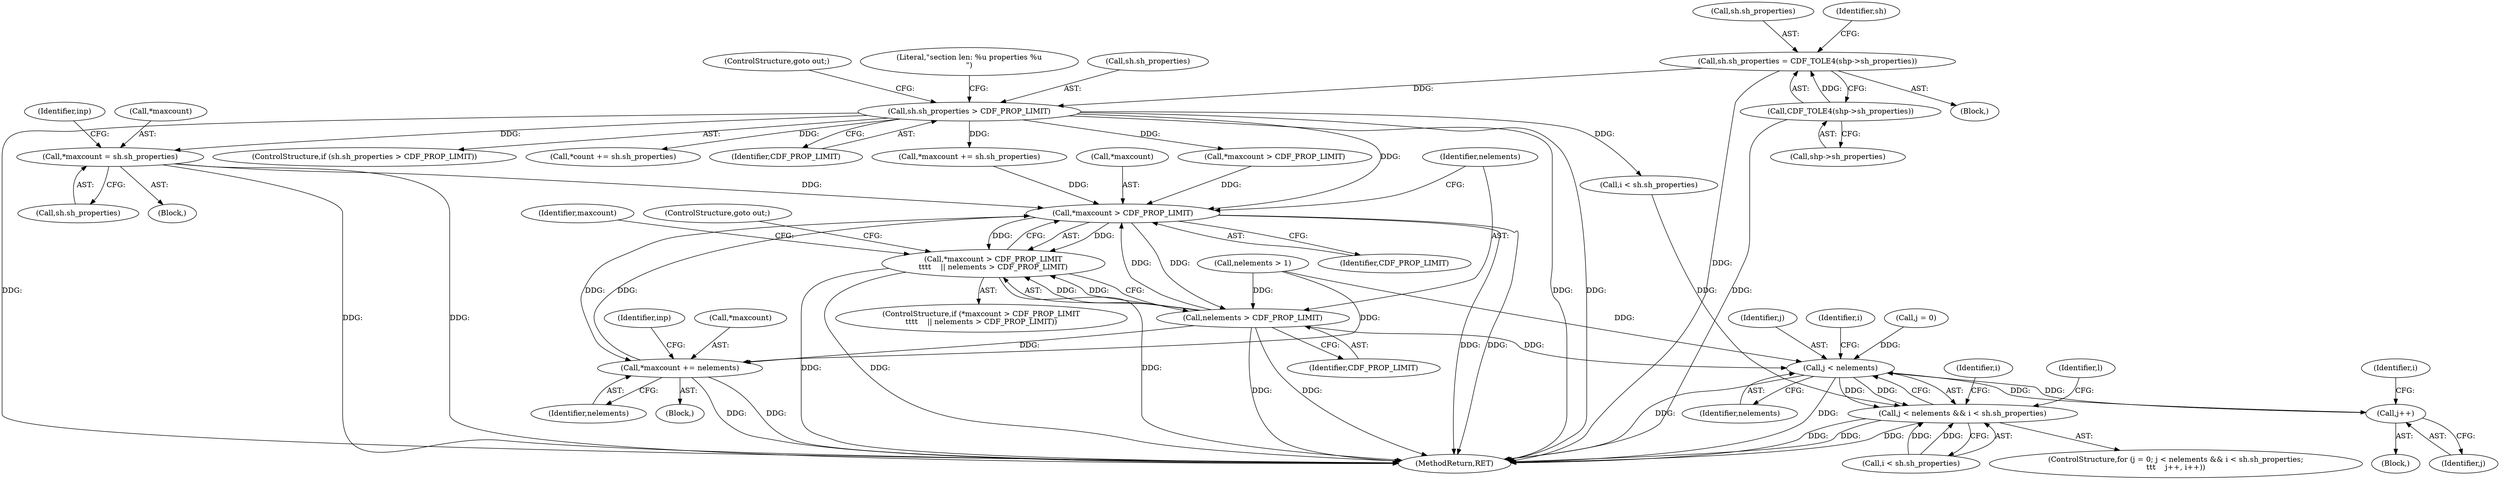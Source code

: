 digraph "0_php-src_0641e56be1af003aa02c7c6b0184466540637233@pointer" {
"1000211" [label="(Call,*maxcount = sh.sh_properties)"];
"1000177" [label="(Call,sh.sh_properties > CDF_PROP_LIMIT)"];
"1000168" [label="(Call,sh.sh_properties = CDF_TOLE4(shp->sh_properties))"];
"1000172" [label="(Call,CDF_TOLE4(shp->sh_properties))"];
"1000692" [label="(Call,*maxcount > CDF_PROP_LIMIT)"];
"1000691" [label="(Call,*maxcount > CDF_PROP_LIMIT\n\t\t\t\t    || nelements > CDF_PROP_LIMIT)"];
"1000696" [label="(Call,nelements > CDF_PROP_LIMIT)"];
"1000700" [label="(Call,*maxcount += nelements)"];
"1000728" [label="(Call,j < nelements)"];
"1000727" [label="(Call,j < nelements && i < sh.sh_properties)"];
"1000737" [label="(Call,j++)"];
"1000679" [label="(Call,nelements > 1)"];
"1000731" [label="(Call,i < sh.sh_properties)"];
"1000219" [label="(Identifier,inp)"];
"1000203" [label="(Call,*maxcount += sh.sh_properties)"];
"1000172" [label="(Call,CDF_TOLE4(shp->sh_properties))"];
"1000698" [label="(Identifier,CDF_PROP_LIMIT)"];
"1000706" [label="(Identifier,inp)"];
"1000723" [label="(ControlStructure,for (j = 0; j < nelements && i < sh.sh_properties;\n\t\t\t    j++, i++))"];
"1000185" [label="(Literal,\"section len: %u properties %u\n\")"];
"1000690" [label="(ControlStructure,if (*maxcount > CDF_PROP_LIMIT\n\t\t\t\t    || nelements > CDF_PROP_LIMIT))"];
"1000697" [label="(Identifier,nelements)"];
"1000682" [label="(Block,)"];
"1000212" [label="(Call,*maxcount)"];
"1000730" [label="(Identifier,nelements)"];
"1000727" [label="(Call,j < nelements && i < sh.sh_properties)"];
"1000728" [label="(Call,j < nelements)"];
"1000693" [label="(Call,*maxcount)"];
"1000691" [label="(Call,*maxcount > CDF_PROP_LIMIT\n\t\t\t\t    || nelements > CDF_PROP_LIMIT)"];
"1000168" [label="(Call,sh.sh_properties = CDF_TOLE4(shp->sh_properties))"];
"1000176" [label="(ControlStructure,if (sh.sh_properties > CDF_PROP_LIMIT))"];
"1000699" [label="(ControlStructure,goto out;)"];
"1000737" [label="(Call,j++)"];
"1000177" [label="(Call,sh.sh_properties > CDF_PROP_LIMIT)"];
"1000230" [label="(Call,*count += sh.sh_properties)"];
"1000181" [label="(Identifier,CDF_PROP_LIMIT)"];
"1000883" [label="(MethodReturn,RET)"];
"1000702" [label="(Identifier,maxcount)"];
"1000692" [label="(Call,*maxcount > CDF_PROP_LIMIT)"];
"1000198" [label="(Call,*maxcount > CDF_PROP_LIMIT)"];
"1000738" [label="(Identifier,j)"];
"1000736" [label="(Block,)"];
"1000214" [label="(Call,sh.sh_properties)"];
"1000178" [label="(Call,sh.sh_properties)"];
"1000740" [label="(Identifier,i)"];
"1000818" [label="(Identifier,i)"];
"1000700" [label="(Call,*maxcount += nelements)"];
"1000169" [label="(Call,sh.sh_properties)"];
"1000211" [label="(Call,*maxcount = sh.sh_properties)"];
"1000732" [label="(Identifier,i)"];
"1000695" [label="(Identifier,CDF_PROP_LIMIT)"];
"1000173" [label="(Call,shp->sh_properties)"];
"1000251" [label="(Call,i < sh.sh_properties)"];
"1000724" [label="(Call,j = 0)"];
"1000179" [label="(Identifier,sh)"];
"1000696" [label="(Call,nelements > CDF_PROP_LIMIT)"];
"1000107" [label="(Block,)"];
"1000701" [label="(Call,*maxcount)"];
"1000744" [label="(Identifier,l)"];
"1000729" [label="(Identifier,j)"];
"1000210" [label="(Block,)"];
"1000703" [label="(Identifier,nelements)"];
"1000182" [label="(ControlStructure,goto out;)"];
"1000211" -> "1000210"  [label="AST: "];
"1000211" -> "1000214"  [label="CFG: "];
"1000212" -> "1000211"  [label="AST: "];
"1000214" -> "1000211"  [label="AST: "];
"1000219" -> "1000211"  [label="CFG: "];
"1000211" -> "1000883"  [label="DDG: "];
"1000211" -> "1000883"  [label="DDG: "];
"1000177" -> "1000211"  [label="DDG: "];
"1000211" -> "1000692"  [label="DDG: "];
"1000177" -> "1000176"  [label="AST: "];
"1000177" -> "1000181"  [label="CFG: "];
"1000178" -> "1000177"  [label="AST: "];
"1000181" -> "1000177"  [label="AST: "];
"1000182" -> "1000177"  [label="CFG: "];
"1000185" -> "1000177"  [label="CFG: "];
"1000177" -> "1000883"  [label="DDG: "];
"1000177" -> "1000883"  [label="DDG: "];
"1000177" -> "1000883"  [label="DDG: "];
"1000168" -> "1000177"  [label="DDG: "];
"1000177" -> "1000198"  [label="DDG: "];
"1000177" -> "1000203"  [label="DDG: "];
"1000177" -> "1000230"  [label="DDG: "];
"1000177" -> "1000251"  [label="DDG: "];
"1000177" -> "1000692"  [label="DDG: "];
"1000168" -> "1000107"  [label="AST: "];
"1000168" -> "1000172"  [label="CFG: "];
"1000169" -> "1000168"  [label="AST: "];
"1000172" -> "1000168"  [label="AST: "];
"1000179" -> "1000168"  [label="CFG: "];
"1000168" -> "1000883"  [label="DDG: "];
"1000172" -> "1000168"  [label="DDG: "];
"1000172" -> "1000173"  [label="CFG: "];
"1000173" -> "1000172"  [label="AST: "];
"1000172" -> "1000883"  [label="DDG: "];
"1000692" -> "1000691"  [label="AST: "];
"1000692" -> "1000695"  [label="CFG: "];
"1000693" -> "1000692"  [label="AST: "];
"1000695" -> "1000692"  [label="AST: "];
"1000697" -> "1000692"  [label="CFG: "];
"1000691" -> "1000692"  [label="CFG: "];
"1000692" -> "1000883"  [label="DDG: "];
"1000692" -> "1000883"  [label="DDG: "];
"1000692" -> "1000691"  [label="DDG: "];
"1000692" -> "1000691"  [label="DDG: "];
"1000700" -> "1000692"  [label="DDG: "];
"1000203" -> "1000692"  [label="DDG: "];
"1000696" -> "1000692"  [label="DDG: "];
"1000198" -> "1000692"  [label="DDG: "];
"1000692" -> "1000696"  [label="DDG: "];
"1000692" -> "1000700"  [label="DDG: "];
"1000691" -> "1000690"  [label="AST: "];
"1000691" -> "1000696"  [label="CFG: "];
"1000696" -> "1000691"  [label="AST: "];
"1000699" -> "1000691"  [label="CFG: "];
"1000702" -> "1000691"  [label="CFG: "];
"1000691" -> "1000883"  [label="DDG: "];
"1000691" -> "1000883"  [label="DDG: "];
"1000691" -> "1000883"  [label="DDG: "];
"1000696" -> "1000691"  [label="DDG: "];
"1000696" -> "1000691"  [label="DDG: "];
"1000696" -> "1000698"  [label="CFG: "];
"1000697" -> "1000696"  [label="AST: "];
"1000698" -> "1000696"  [label="AST: "];
"1000696" -> "1000883"  [label="DDG: "];
"1000696" -> "1000883"  [label="DDG: "];
"1000679" -> "1000696"  [label="DDG: "];
"1000696" -> "1000700"  [label="DDG: "];
"1000696" -> "1000728"  [label="DDG: "];
"1000700" -> "1000682"  [label="AST: "];
"1000700" -> "1000703"  [label="CFG: "];
"1000701" -> "1000700"  [label="AST: "];
"1000703" -> "1000700"  [label="AST: "];
"1000706" -> "1000700"  [label="CFG: "];
"1000700" -> "1000883"  [label="DDG: "];
"1000700" -> "1000883"  [label="DDG: "];
"1000679" -> "1000700"  [label="DDG: "];
"1000728" -> "1000727"  [label="AST: "];
"1000728" -> "1000730"  [label="CFG: "];
"1000729" -> "1000728"  [label="AST: "];
"1000730" -> "1000728"  [label="AST: "];
"1000732" -> "1000728"  [label="CFG: "];
"1000727" -> "1000728"  [label="CFG: "];
"1000728" -> "1000883"  [label="DDG: "];
"1000728" -> "1000883"  [label="DDG: "];
"1000728" -> "1000727"  [label="DDG: "];
"1000728" -> "1000727"  [label="DDG: "];
"1000737" -> "1000728"  [label="DDG: "];
"1000724" -> "1000728"  [label="DDG: "];
"1000679" -> "1000728"  [label="DDG: "];
"1000728" -> "1000737"  [label="DDG: "];
"1000727" -> "1000723"  [label="AST: "];
"1000727" -> "1000731"  [label="CFG: "];
"1000731" -> "1000727"  [label="AST: "];
"1000744" -> "1000727"  [label="CFG: "];
"1000818" -> "1000727"  [label="CFG: "];
"1000727" -> "1000883"  [label="DDG: "];
"1000727" -> "1000883"  [label="DDG: "];
"1000727" -> "1000883"  [label="DDG: "];
"1000731" -> "1000727"  [label="DDG: "];
"1000731" -> "1000727"  [label="DDG: "];
"1000251" -> "1000727"  [label="DDG: "];
"1000737" -> "1000736"  [label="AST: "];
"1000737" -> "1000738"  [label="CFG: "];
"1000738" -> "1000737"  [label="AST: "];
"1000740" -> "1000737"  [label="CFG: "];
}
